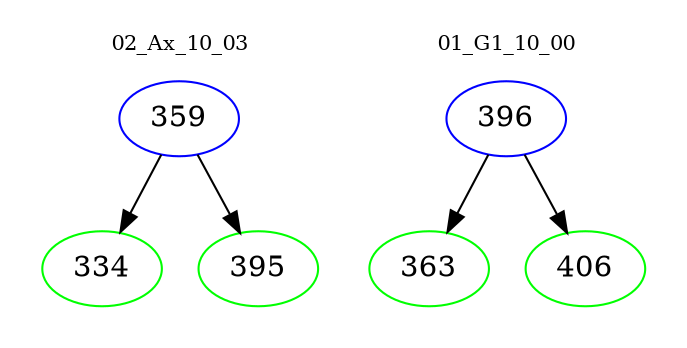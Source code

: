 digraph{
subgraph cluster_0 {
color = white
label = "02_Ax_10_03";
fontsize=10;
T0_359 [label="359", color="blue"]
T0_359 -> T0_334 [color="black"]
T0_334 [label="334", color="green"]
T0_359 -> T0_395 [color="black"]
T0_395 [label="395", color="green"]
}
subgraph cluster_1 {
color = white
label = "01_G1_10_00";
fontsize=10;
T1_396 [label="396", color="blue"]
T1_396 -> T1_363 [color="black"]
T1_363 [label="363", color="green"]
T1_396 -> T1_406 [color="black"]
T1_406 [label="406", color="green"]
}
}
